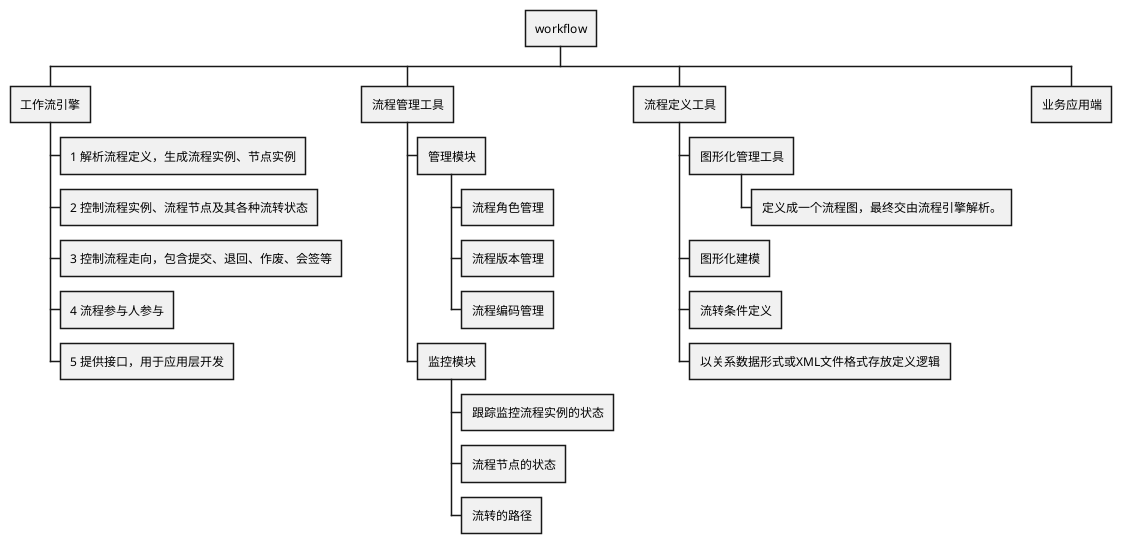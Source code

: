 @startwbs
* workflow
** 工作流引擎
*** 1 解析流程定义，生成流程实例、节点实例
*** 2 控制流程实例、流程节点及其各种流转状态
*** 3 控制流程走向，包含提交、退回、作废、会签等
*** 4 流程参与人参与
*** 5 提供接口，用于应用层开发

** 流程管理工具
*** 管理模块
**** 流程角色管理
**** 流程版本管理
**** 流程编码管理
*** 监控模块
**** 跟踪监控流程实例的状态
**** 流程节点的状态
**** 流转的路径

** 流程定义工具
*** 图形化管理工具
**** 定义成一个流程图，最终交由流程引擎解析。
*** 图形化建模
*** 流转条件定义
*** 以关系数据形式或XML文件格式存放定义逻辑

** 业务应用端
@endwbs
